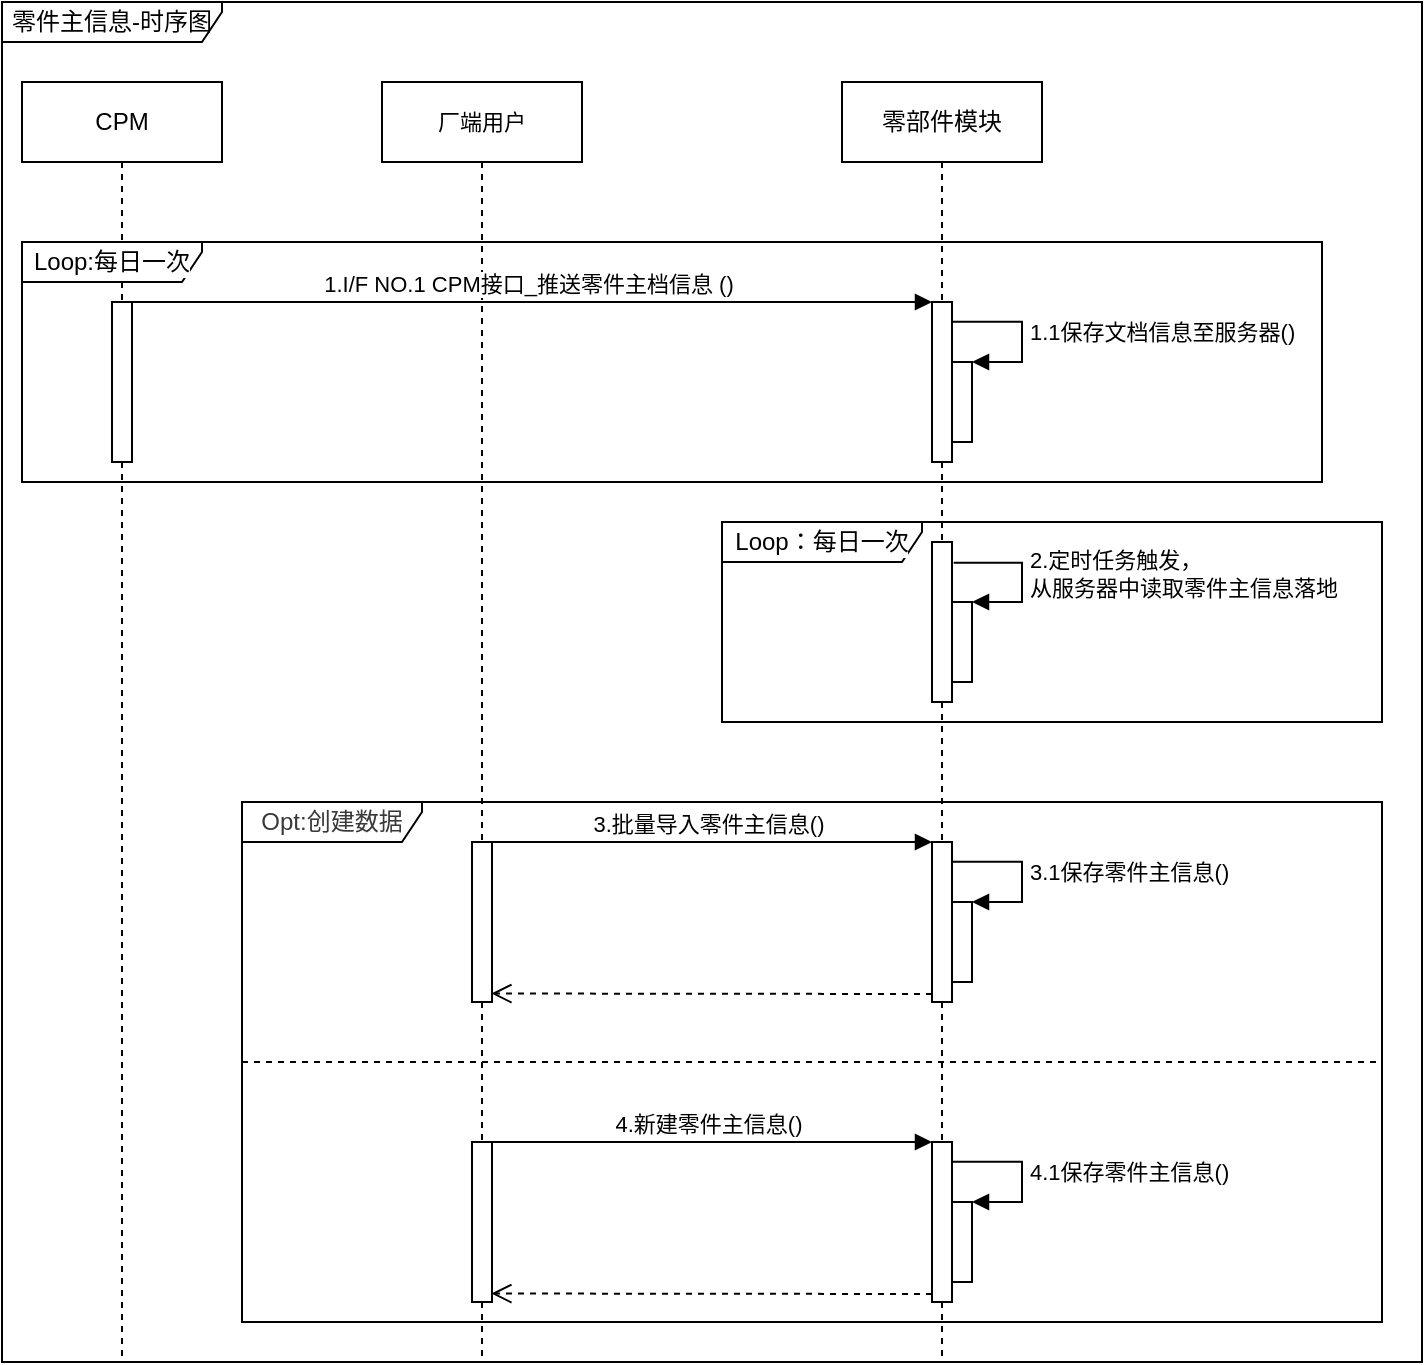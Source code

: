 <mxfile version="16.2.7" type="github" pages="4">
  <diagram id="6bnHpI4cZpsdlI7_PELI" name="时序图">
    <mxGraphModel dx="2377" dy="829" grid="1" gridSize="10" guides="1" tooltips="1" connect="1" arrows="1" fold="1" page="1" pageScale="1" pageWidth="827" pageHeight="1169" math="0" shadow="0">
      <root>
        <mxCell id="0" />
        <mxCell id="1" parent="0" />
        <mxCell id="9qDZQP6KY1lODNuhh0SA-1" value="零部件模块" style="shape=umlLifeline;perimeter=lifelinePerimeter;whiteSpace=wrap;html=1;container=1;collapsible=0;recursiveResize=0;outlineConnect=0;" vertex="1" parent="1">
          <mxGeometry x="320" y="160" width="100" height="640" as="geometry" />
        </mxCell>
        <mxCell id="9qDZQP6KY1lODNuhh0SA-3" value="" style="html=1;points=[];perimeter=orthogonalPerimeter;" vertex="1" parent="9qDZQP6KY1lODNuhh0SA-1">
          <mxGeometry x="45" y="230" width="10" height="80" as="geometry" />
        </mxCell>
        <mxCell id="9qDZQP6KY1lODNuhh0SA-5" value="" style="html=1;points=[];perimeter=orthogonalPerimeter;" vertex="1" parent="9qDZQP6KY1lODNuhh0SA-1">
          <mxGeometry x="55" y="260" width="10" height="40" as="geometry" />
        </mxCell>
        <mxCell id="9qDZQP6KY1lODNuhh0SA-6" value="2.定时任务触发，&lt;br&gt;从服务器中读取零件主信息落地" style="edgeStyle=orthogonalEdgeStyle;html=1;align=left;spacingLeft=2;endArrow=block;rounded=0;entryX=1;entryY=0;exitX=1.083;exitY=0.13;exitDx=0;exitDy=0;exitPerimeter=0;" edge="1" target="9qDZQP6KY1lODNuhh0SA-5" parent="9qDZQP6KY1lODNuhh0SA-1" source="9qDZQP6KY1lODNuhh0SA-3">
          <mxGeometry relative="1" as="geometry">
            <mxPoint x="60" y="240" as="sourcePoint" />
            <Array as="points">
              <mxPoint x="90" y="240" />
              <mxPoint x="90" y="260" />
            </Array>
          </mxGeometry>
        </mxCell>
        <mxCell id="9qDZQP6KY1lODNuhh0SA-12" value="" style="html=1;points=[];perimeter=orthogonalPerimeter;" vertex="1" parent="9qDZQP6KY1lODNuhh0SA-1">
          <mxGeometry x="45" y="380" width="10" height="80" as="geometry" />
        </mxCell>
        <mxCell id="9qDZQP6KY1lODNuhh0SA-15" value="" style="html=1;points=[];perimeter=orthogonalPerimeter;" vertex="1" parent="9qDZQP6KY1lODNuhh0SA-1">
          <mxGeometry x="55" y="410" width="10" height="40" as="geometry" />
        </mxCell>
        <mxCell id="9qDZQP6KY1lODNuhh0SA-16" value="3.1保存零件主信息()" style="edgeStyle=orthogonalEdgeStyle;html=1;align=left;spacingLeft=2;endArrow=block;rounded=0;entryX=1;entryY=0;exitX=1.041;exitY=0.124;exitDx=0;exitDy=0;exitPerimeter=0;" edge="1" target="9qDZQP6KY1lODNuhh0SA-15" parent="9qDZQP6KY1lODNuhh0SA-1" source="9qDZQP6KY1lODNuhh0SA-12">
          <mxGeometry relative="1" as="geometry">
            <mxPoint x="60" y="390" as="sourcePoint" />
            <Array as="points">
              <mxPoint x="90" y="390" />
              <mxPoint x="90" y="410" />
            </Array>
          </mxGeometry>
        </mxCell>
        <mxCell id="9qDZQP6KY1lODNuhh0SA-2" value="&lt;span style=&quot;font-size: 11px ; background-color: rgb(255 , 255 , 255)&quot;&gt;厂端用户&lt;/span&gt;" style="shape=umlLifeline;perimeter=lifelinePerimeter;whiteSpace=wrap;html=1;container=1;collapsible=0;recursiveResize=0;outlineConnect=0;" vertex="1" parent="1">
          <mxGeometry x="90" y="160" width="100" height="640" as="geometry" />
        </mxCell>
        <mxCell id="9qDZQP6KY1lODNuhh0SA-11" value="" style="html=1;points=[];perimeter=orthogonalPerimeter;" vertex="1" parent="9qDZQP6KY1lODNuhh0SA-2">
          <mxGeometry x="45" y="380" width="10" height="80" as="geometry" />
        </mxCell>
        <mxCell id="9qDZQP6KY1lODNuhh0SA-13" value="3.批量导入零件主信息()" style="html=1;verticalAlign=bottom;endArrow=block;entryX=0;entryY=0;rounded=0;" edge="1" target="9qDZQP6KY1lODNuhh0SA-12" parent="1">
          <mxGeometry relative="1" as="geometry">
            <mxPoint x="140" y="540" as="sourcePoint" />
          </mxGeometry>
        </mxCell>
        <mxCell id="9qDZQP6KY1lODNuhh0SA-14" value="" style="html=1;verticalAlign=bottom;endArrow=open;dashed=1;endSize=8;exitX=0;exitY=0.95;rounded=0;entryX=0.967;entryY=0.947;entryDx=0;entryDy=0;entryPerimeter=0;" edge="1" source="9qDZQP6KY1lODNuhh0SA-12" parent="1" target="9qDZQP6KY1lODNuhh0SA-11">
          <mxGeometry relative="1" as="geometry">
            <mxPoint x="140" y="616" as="targetPoint" />
          </mxGeometry>
        </mxCell>
        <mxCell id="9qDZQP6KY1lODNuhh0SA-17" value="" style="html=1;points=[];perimeter=orthogonalPerimeter;" vertex="1" parent="1">
          <mxGeometry x="365" y="690" width="10" height="80" as="geometry" />
        </mxCell>
        <mxCell id="9qDZQP6KY1lODNuhh0SA-18" value="" style="html=1;points=[];perimeter=orthogonalPerimeter;" vertex="1" parent="1">
          <mxGeometry x="375" y="720" width="10" height="40" as="geometry" />
        </mxCell>
        <mxCell id="9qDZQP6KY1lODNuhh0SA-19" value="4.1保存零件主信息()" style="edgeStyle=orthogonalEdgeStyle;html=1;align=left;spacingLeft=2;endArrow=block;rounded=0;entryX=1;entryY=0;exitX=1.041;exitY=0.124;exitDx=0;exitDy=0;exitPerimeter=0;" edge="1" parent="1" source="9qDZQP6KY1lODNuhh0SA-17" target="9qDZQP6KY1lODNuhh0SA-18">
          <mxGeometry relative="1" as="geometry">
            <mxPoint x="60" y="540" as="sourcePoint" />
            <Array as="points">
              <mxPoint x="410" y="700" />
              <mxPoint x="410" y="720" />
            </Array>
          </mxGeometry>
        </mxCell>
        <mxCell id="9qDZQP6KY1lODNuhh0SA-20" value="" style="html=1;points=[];perimeter=orthogonalPerimeter;" vertex="1" parent="1">
          <mxGeometry x="135" y="690" width="10" height="80" as="geometry" />
        </mxCell>
        <mxCell id="9qDZQP6KY1lODNuhh0SA-21" value="4.新建零件主信息()" style="html=1;verticalAlign=bottom;endArrow=block;entryX=0;entryY=0;rounded=0;" edge="1" parent="1" target="9qDZQP6KY1lODNuhh0SA-17">
          <mxGeometry relative="1" as="geometry">
            <mxPoint x="140" y="690" as="sourcePoint" />
          </mxGeometry>
        </mxCell>
        <mxCell id="9qDZQP6KY1lODNuhh0SA-22" value="" style="html=1;verticalAlign=bottom;endArrow=open;dashed=1;endSize=8;exitX=0;exitY=0.95;rounded=0;entryX=0.967;entryY=0.947;entryDx=0;entryDy=0;entryPerimeter=0;" edge="1" parent="1" source="9qDZQP6KY1lODNuhh0SA-17" target="9qDZQP6KY1lODNuhh0SA-20">
          <mxGeometry relative="1" as="geometry">
            <mxPoint x="140" y="766" as="targetPoint" />
          </mxGeometry>
        </mxCell>
        <mxCell id="9qDZQP6KY1lODNuhh0SA-27" value="零件主信息-时序图" style="shape=umlFrame;whiteSpace=wrap;html=1;width=110;height=20;" vertex="1" parent="1">
          <mxGeometry x="-100" y="120" width="710" height="680" as="geometry" />
        </mxCell>
        <mxCell id="NSKzPpxyFT8icQPAhpy8-1" value="" style="html=1;points=[];perimeter=orthogonalPerimeter;" vertex="1" parent="1">
          <mxGeometry x="365" y="270" width="10" height="80" as="geometry" />
        </mxCell>
        <mxCell id="NSKzPpxyFT8icQPAhpy8-2" value="" style="html=1;points=[];perimeter=orthogonalPerimeter;" vertex="1" parent="1">
          <mxGeometry x="375" y="300" width="10" height="40" as="geometry" />
        </mxCell>
        <mxCell id="NSKzPpxyFT8icQPAhpy8-3" value="1.1保存文档信息至服务器()" style="edgeStyle=orthogonalEdgeStyle;html=1;align=left;spacingLeft=2;endArrow=block;rounded=0;entryX=1;entryY=0;exitX=1.041;exitY=0.124;exitDx=0;exitDy=0;exitPerimeter=0;" edge="1" parent="1" source="NSKzPpxyFT8icQPAhpy8-1" target="NSKzPpxyFT8icQPAhpy8-2">
          <mxGeometry relative="1" as="geometry">
            <mxPoint x="60" y="120" as="sourcePoint" />
            <Array as="points">
              <mxPoint x="410" y="280" />
              <mxPoint x="410" y="300" />
            </Array>
          </mxGeometry>
        </mxCell>
        <mxCell id="NSKzPpxyFT8icQPAhpy8-5" value="1.I/F NO.1 CPM接口_推送零件主档信息 ()" style="html=1;verticalAlign=bottom;endArrow=block;entryX=0;entryY=0;rounded=0;" edge="1" parent="1" target="NSKzPpxyFT8icQPAhpy8-1" source="NSKzPpxyFT8icQPAhpy8-7">
          <mxGeometry relative="1" as="geometry">
            <mxPoint x="140" y="270" as="sourcePoint" />
          </mxGeometry>
        </mxCell>
        <mxCell id="NSKzPpxyFT8icQPAhpy8-7" value="CPM" style="shape=umlLifeline;perimeter=lifelinePerimeter;whiteSpace=wrap;html=1;container=1;collapsible=0;recursiveResize=0;outlineConnect=0;labelBackgroundColor=#FFFFFF;fillColor=#FFFFFF;" vertex="1" parent="1">
          <mxGeometry x="-90" y="160" width="100" height="640" as="geometry" />
        </mxCell>
        <mxCell id="NSKzPpxyFT8icQPAhpy8-4" value="" style="html=1;points=[];perimeter=orthogonalPerimeter;" vertex="1" parent="NSKzPpxyFT8icQPAhpy8-7">
          <mxGeometry x="45" y="110" width="10" height="80" as="geometry" />
        </mxCell>
        <mxCell id="_NN9X6couP_DBShU06uS-1" value="Loop：每日一次" style="shape=umlFrame;whiteSpace=wrap;html=1;labelBackgroundColor=#FFFFFF;fillColor=#FFFFFF;width=100;height=20;" vertex="1" parent="1">
          <mxGeometry x="260" y="380" width="330" height="100" as="geometry" />
        </mxCell>
        <mxCell id="_NN9X6couP_DBShU06uS-2" value="Loop:每日一次" style="shape=umlFrame;whiteSpace=wrap;html=1;labelBackgroundColor=#FFFFFF;fillColor=#FFFFFF;width=90;height=20;" vertex="1" parent="1">
          <mxGeometry x="-90" y="240" width="650" height="120" as="geometry" />
        </mxCell>
        <mxCell id="0LydJXx7M0l3ICLnaT1j-2" value="Opt:创建数据" style="shape=umlFrame;whiteSpace=wrap;html=1;labelBackgroundColor=#FFFFFF;fontColor=#393939;fillColor=#FFFFFF;width=90;height=20;" vertex="1" parent="1">
          <mxGeometry x="20" y="520" width="570" height="260" as="geometry" />
        </mxCell>
        <mxCell id="0LydJXx7M0l3ICLnaT1j-3" value="" style="line;strokeWidth=1;fillColor=none;align=left;verticalAlign=middle;spacingTop=-1;spacingLeft=3;spacingRight=3;rotatable=0;labelPosition=right;points=[];portConstraint=eastwest;labelBackgroundColor=#FFFFFF;fontColor=#393939;dashed=1;" vertex="1" parent="1">
          <mxGeometry x="20" y="646" width="570" height="8" as="geometry" />
        </mxCell>
      </root>
    </mxGraphModel>
  </diagram>
  <diagram id="FOFnYMLGnaj3QQaz7xhX" name="定时任务-行为图">
    <mxGraphModel dx="2377" dy="829" grid="1" gridSize="10" guides="1" tooltips="1" connect="1" arrows="1" fold="1" page="1" pageScale="1" pageWidth="827" pageHeight="1169" math="0" shadow="0">
      <root>
        <mxCell id="7OLGIQ1EorespxrLgJ10-0" />
        <mxCell id="7OLGIQ1EorespxrLgJ10-1" parent="7OLGIQ1EorespxrLgJ10-0" />
        <mxCell id="IHvkTjEI3uxPASRba5FX-0" value="领域层-零件基础原子服务" style="shape=umlLifeline;perimeter=lifelinePerimeter;whiteSpace=wrap;html=1;container=1;collapsible=0;recursiveResize=0;outlineConnect=0;labelBackgroundColor=#FFFFFF;fillColor=#FFFFFF;" vertex="1" parent="7OLGIQ1EorespxrLgJ10-1">
          <mxGeometry x="660" y="160" width="100" height="480" as="geometry" />
        </mxCell>
        <mxCell id="THMdplnS1te3H137m6_t-13" value="" style="html=1;points=[];perimeter=orthogonalPerimeter;labelBackgroundColor=#FFFFFF;fillColor=#FFFFFF;" vertex="1" parent="IHvkTjEI3uxPASRba5FX-0">
          <mxGeometry x="45" y="345" width="10" height="80" as="geometry" />
        </mxCell>
        <mxCell id="THMdplnS1te3H137m6_t-16" value="" style="html=1;points=[];perimeter=orthogonalPerimeter;labelBackgroundColor=#FFFFFF;fillColor=#FFFFFF;" vertex="1" parent="IHvkTjEI3uxPASRba5FX-0">
          <mxGeometry x="55" y="375" width="10" height="40" as="geometry" />
        </mxCell>
        <mxCell id="THMdplnS1te3H137m6_t-17" value="2.2.1保存零件信息()" style="edgeStyle=orthogonalEdgeStyle;html=1;align=left;spacingLeft=2;endArrow=block;rounded=0;entryX=1;entryY=0;exitX=1.018;exitY=0.143;exitDx=0;exitDy=0;exitPerimeter=0;" edge="1" target="THMdplnS1te3H137m6_t-16" parent="IHvkTjEI3uxPASRba5FX-0" source="THMdplnS1te3H137m6_t-13">
          <mxGeometry relative="1" as="geometry">
            <mxPoint x="60" y="355" as="sourcePoint" />
            <Array as="points">
              <mxPoint x="55" y="355" />
              <mxPoint x="90" y="355" />
              <mxPoint x="90" y="375" />
            </Array>
          </mxGeometry>
        </mxCell>
        <mxCell id="IHvkTjEI3uxPASRba5FX-1" value="应用层-零部件聚合服务" style="shape=umlLifeline;perimeter=lifelinePerimeter;whiteSpace=wrap;html=1;container=1;collapsible=0;recursiveResize=0;outlineConnect=0;labelBackgroundColor=#FFFFFF;fillColor=#FFFFFF;" vertex="1" parent="7OLGIQ1EorespxrLgJ10-1">
          <mxGeometry x="500" y="160" width="100" height="480" as="geometry" />
        </mxCell>
        <mxCell id="IHvkTjEI3uxPASRba5FX-6" value="" style="html=1;points=[];perimeter=orthogonalPerimeter;labelBackgroundColor=#FFFFFF;fillColor=#FFFFFF;" vertex="1" parent="IHvkTjEI3uxPASRba5FX-1">
          <mxGeometry x="45" y="100" width="10" height="90" as="geometry" />
        </mxCell>
        <mxCell id="THMdplnS1te3H137m6_t-8" value="" style="html=1;points=[];perimeter=orthogonalPerimeter;labelBackgroundColor=#FFFFFF;fillColor=#FFFFFF;" vertex="1" parent="IHvkTjEI3uxPASRba5FX-1">
          <mxGeometry x="45" y="250" width="10" height="190" as="geometry" />
        </mxCell>
        <mxCell id="THMdplnS1te3H137m6_t-9" value="" style="html=1;points=[];perimeter=orthogonalPerimeter;labelBackgroundColor=#FFFFFF;fillColor=#FFFFFF;" vertex="1" parent="IHvkTjEI3uxPASRba5FX-1">
          <mxGeometry x="55" y="130" width="10" height="40" as="geometry" />
        </mxCell>
        <mxCell id="THMdplnS1te3H137m6_t-10" value="1.1保存文件" style="edgeStyle=orthogonalEdgeStyle;html=1;align=left;spacingLeft=2;endArrow=block;rounded=0;entryX=1;entryY=0;exitX=1.014;exitY=0.108;exitDx=0;exitDy=0;exitPerimeter=0;" edge="1" target="THMdplnS1te3H137m6_t-9" parent="IHvkTjEI3uxPASRba5FX-1" source="IHvkTjEI3uxPASRba5FX-6">
          <mxGeometry relative="1" as="geometry">
            <mxPoint x="60" y="110" as="sourcePoint" />
            <Array as="points">
              <mxPoint x="90" y="110" />
              <mxPoint x="90" y="130" />
            </Array>
          </mxGeometry>
        </mxCell>
        <mxCell id="THMdplnS1te3H137m6_t-11" value="" style="html=1;points=[];perimeter=orthogonalPerimeter;labelBackgroundColor=#FFFFFF;fillColor=#FFFFFF;" vertex="1" parent="IHvkTjEI3uxPASRba5FX-1">
          <mxGeometry x="55" y="280" width="10" height="40" as="geometry" />
        </mxCell>
        <mxCell id="THMdplnS1te3H137m6_t-12" value="2.1文件读取，校验数据()" style="edgeStyle=orthogonalEdgeStyle;html=1;align=left;spacingLeft=2;endArrow=block;rounded=0;entryX=1;entryY=0;exitX=1.033;exitY=0.088;exitDx=0;exitDy=0;exitPerimeter=0;" edge="1" target="THMdplnS1te3H137m6_t-11" parent="IHvkTjEI3uxPASRba5FX-1" source="THMdplnS1te3H137m6_t-8">
          <mxGeometry relative="1" as="geometry">
            <mxPoint x="60" y="260" as="sourcePoint" />
            <Array as="points">
              <mxPoint x="90" y="260" />
              <mxPoint x="90" y="280" />
            </Array>
          </mxGeometry>
        </mxCell>
        <mxCell id="IHvkTjEI3uxPASRba5FX-2" value="接口-BFF服务" style="shape=umlLifeline;perimeter=lifelinePerimeter;whiteSpace=wrap;html=1;container=1;collapsible=0;recursiveResize=0;outlineConnect=0;labelBackgroundColor=#FFFFFF;fillColor=#FFFFFF;" vertex="1" parent="7OLGIQ1EorespxrLgJ10-1">
          <mxGeometry x="330" y="160" width="100" height="480" as="geometry" />
        </mxCell>
        <mxCell id="IHvkTjEI3uxPASRba5FX-3" value="零部件前端" style="shape=umlLifeline;perimeter=lifelinePerimeter;whiteSpace=wrap;html=1;container=1;collapsible=0;recursiveResize=0;outlineConnect=0;labelBackgroundColor=#FFFFFF;fillColor=#FFFFFF;" vertex="1" parent="7OLGIQ1EorespxrLgJ10-1">
          <mxGeometry x="150" y="160" width="100" height="480" as="geometry" />
        </mxCell>
        <mxCell id="IHvkTjEI3uxPASRba5FX-4" value="CPM" style="shape=umlLifeline;perimeter=lifelinePerimeter;whiteSpace=wrap;html=1;container=1;collapsible=0;recursiveResize=0;outlineConnect=0;labelBackgroundColor=#FFFFFF;fillColor=#FFFFFF;" vertex="1" parent="7OLGIQ1EorespxrLgJ10-1">
          <mxGeometry x="-20" y="160" width="100" height="480" as="geometry" />
        </mxCell>
        <mxCell id="IHvkTjEI3uxPASRba5FX-5" value="" style="html=1;points=[];perimeter=orthogonalPerimeter;labelBackgroundColor=#FFFFFF;fillColor=#FFFFFF;" vertex="1" parent="IHvkTjEI3uxPASRba5FX-4">
          <mxGeometry x="45" y="100" width="10" height="80" as="geometry" />
        </mxCell>
        <mxCell id="IHvkTjEI3uxPASRba5FX-7" value="1.I/F NO.1 CPM接口_零件主档信息获取 ()" style="html=1;verticalAlign=bottom;endArrow=block;entryX=0;entryY=0;rounded=0;" edge="1" target="IHvkTjEI3uxPASRba5FX-6" parent="7OLGIQ1EorespxrLgJ10-1">
          <mxGeometry relative="1" as="geometry">
            <mxPoint x="30" y="260" as="sourcePoint" />
          </mxGeometry>
        </mxCell>
        <mxCell id="THMdplnS1te3H137m6_t-14" value="2.2保存零件主信息()" style="html=1;verticalAlign=bottom;endArrow=block;entryX=0;entryY=0;rounded=0;" edge="1" target="THMdplnS1te3H137m6_t-13" parent="7OLGIQ1EorespxrLgJ10-1">
          <mxGeometry relative="1" as="geometry">
            <mxPoint x="556" y="505" as="sourcePoint" />
          </mxGeometry>
        </mxCell>
        <mxCell id="THMdplnS1te3H137m6_t-15" value="" style="html=1;verticalAlign=bottom;endArrow=open;dashed=1;endSize=8;exitX=0;exitY=0.95;rounded=0;" edge="1" parent="7OLGIQ1EorespxrLgJ10-1">
          <mxGeometry relative="1" as="geometry">
            <mxPoint x="556" y="584" as="targetPoint" />
            <mxPoint x="705" y="584" as="sourcePoint" />
          </mxGeometry>
        </mxCell>
        <mxCell id="THMdplnS1te3H137m6_t-18" value="loop:每日一次" style="shape=umlFrame;whiteSpace=wrap;html=1;labelBackgroundColor=#FFFFFF;fillColor=#FFFFFF;width=90;height=20;" vertex="1" parent="7OLGIQ1EorespxrLgJ10-1">
          <mxGeometry x="-40" y="220" width="700" height="150" as="geometry" />
        </mxCell>
        <mxCell id="THMdplnS1te3H137m6_t-19" value="loop:每日一次" style="shape=umlFrame;whiteSpace=wrap;html=1;labelBackgroundColor=#FFFFFF;fillColor=#FFFFFF;width=90;height=20;" vertex="1" parent="7OLGIQ1EorespxrLgJ10-1">
          <mxGeometry x="440" y="400" width="430" height="210" as="geometry" />
        </mxCell>
        <mxCell id="THMdplnS1te3H137m6_t-20" value="定时任务-时序图" style="shape=umlFrame;whiteSpace=wrap;html=1;labelBackgroundColor=#FFFFFF;fillColor=#FFFFFF;width=100;height=20;" vertex="1" parent="7OLGIQ1EorespxrLgJ10-1">
          <mxGeometry x="-50" y="130" width="930" height="510" as="geometry" />
        </mxCell>
      </root>
    </mxGraphModel>
  </diagram>
  <diagram id="dGG8FJd8N7IwFIvMK75r" name="事件图">
    <mxGraphModel dx="1550" dy="829" grid="1" gridSize="10" guides="1" tooltips="1" connect="1" arrows="1" fold="1" page="1" pageScale="1" pageWidth="827" pageHeight="1169" math="0" shadow="0">
      <root>
        <mxCell id="RU_HmeFV_STFyEm7z6BS-0" />
        <mxCell id="RU_HmeFV_STFyEm7z6BS-1" parent="RU_HmeFV_STFyEm7z6BS-0" />
        <mxCell id="lbbkt6ud14LIMOGIBFS7-0" value="" style="whiteSpace=wrap;html=1;fillColor=#B9E0A5;" vertex="1" parent="RU_HmeFV_STFyEm7z6BS-1">
          <mxGeometry x="120" y="330" width="330" height="160" as="geometry" />
        </mxCell>
        <mxCell id="lbbkt6ud14LIMOGIBFS7-1" value="已创建" style="whiteSpace=wrap;html=1;fillColor=#FFFFFF;" vertex="1" parent="RU_HmeFV_STFyEm7z6BS-1">
          <mxGeometry x="270" y="390" width="120" height="60" as="geometry" />
        </mxCell>
        <mxCell id="lbbkt6ud14LIMOGIBFS7-6" value="新建" style="html=1;verticalAlign=bottom;endArrow=block;rounded=0;entryX=0;entryY=0.5;entryDx=0;entryDy=0;" edge="1" parent="RU_HmeFV_STFyEm7z6BS-1" target="lbbkt6ud14LIMOGIBFS7-1">
          <mxGeometry width="80" relative="1" as="geometry">
            <mxPoint x="120" y="419.5" as="sourcePoint" />
            <mxPoint x="200" y="419.5" as="targetPoint" />
          </mxGeometry>
        </mxCell>
      </root>
    </mxGraphModel>
  </diagram>
  <diagram id="fTKao5kH5AFAM4wwmsIB" name="聚合根">
    <mxGraphModel dx="1292" dy="691" grid="1" gridSize="10" guides="1" tooltips="1" connect="1" arrows="1" fold="1" page="1" pageScale="1" pageWidth="827" pageHeight="1169" math="0" shadow="0">
      <root>
        <mxCell id="7-ZAPzwOO9HuGMdEz8zF-0" />
        <mxCell id="7-ZAPzwOO9HuGMdEz8zF-1" parent="7-ZAPzwOO9HuGMdEz8zF-0" />
        <mxCell id="ujMnchfc8mpm0ilcwJpV-10" value="【基础设置】零件主信息" style="shape=table;startSize=30;container=1;collapsible=1;childLayout=tableLayout;fixedRows=1;rowLines=0;fontStyle=1;align=center;resizeLast=1;fillColor=#7DCDFC;" vertex="1" parent="7-ZAPzwOO9HuGMdEz8zF-1">
          <mxGeometry x="360" y="320" width="180" height="240" as="geometry" />
        </mxCell>
        <mxCell id="ujMnchfc8mpm0ilcwJpV-11" value="" style="shape=tableRow;horizontal=0;startSize=0;swimlaneHead=0;swimlaneBody=0;fillColor=#7DCDFC;collapsible=0;dropTarget=0;points=[[0,0.5],[1,0.5]];portConstraint=eastwest;top=0;left=0;right=0;bottom=1;" vertex="1" parent="ujMnchfc8mpm0ilcwJpV-10">
          <mxGeometry y="30" width="180" height="30" as="geometry" />
        </mxCell>
        <mxCell id="ujMnchfc8mpm0ilcwJpV-12" value="PK" style="shape=partialRectangle;connectable=0;fillColor=#7DCDFC;top=0;left=0;bottom=0;right=0;fontStyle=1;overflow=hidden;" vertex="1" parent="ujMnchfc8mpm0ilcwJpV-11">
          <mxGeometry width="30" height="30" as="geometry">
            <mxRectangle width="30" height="30" as="alternateBounds" />
          </mxGeometry>
        </mxCell>
        <mxCell id="ujMnchfc8mpm0ilcwJpV-13" value="id" style="shape=partialRectangle;connectable=0;fillColor=#7DCDFC;top=0;left=0;bottom=0;right=0;align=left;spacingLeft=6;fontStyle=1;overflow=hidden;" vertex="1" parent="ujMnchfc8mpm0ilcwJpV-11">
          <mxGeometry x="30" width="150" height="30" as="geometry">
            <mxRectangle width="150" height="30" as="alternateBounds" />
          </mxGeometry>
        </mxCell>
        <mxCell id="ujMnchfc8mpm0ilcwJpV-14" value="" style="shape=tableRow;horizontal=0;startSize=0;swimlaneHead=0;swimlaneBody=0;fillColor=#7DCDFC;collapsible=0;dropTarget=0;points=[[0,0.5],[1,0.5]];portConstraint=eastwest;top=0;left=0;right=0;bottom=0;" vertex="1" parent="ujMnchfc8mpm0ilcwJpV-10">
          <mxGeometry y="60" width="180" height="30" as="geometry" />
        </mxCell>
        <mxCell id="ujMnchfc8mpm0ilcwJpV-15" value="" style="shape=partialRectangle;connectable=0;fillColor=#7DCDFC;top=0;left=0;bottom=0;right=0;editable=1;overflow=hidden;" vertex="1" parent="ujMnchfc8mpm0ilcwJpV-14">
          <mxGeometry width="30" height="30" as="geometry">
            <mxRectangle width="30" height="30" as="alternateBounds" />
          </mxGeometry>
        </mxCell>
        <mxCell id="ujMnchfc8mpm0ilcwJpV-16" value="零件编号" style="shape=partialRectangle;connectable=0;fillColor=#7DCDFC;top=0;left=0;bottom=0;right=0;align=left;spacingLeft=6;overflow=hidden;" vertex="1" parent="ujMnchfc8mpm0ilcwJpV-14">
          <mxGeometry x="30" width="150" height="30" as="geometry">
            <mxRectangle width="150" height="30" as="alternateBounds" />
          </mxGeometry>
        </mxCell>
        <mxCell id="ujMnchfc8mpm0ilcwJpV-17" value="" style="shape=tableRow;horizontal=0;startSize=0;swimlaneHead=0;swimlaneBody=0;fillColor=#7DCDFC;collapsible=0;dropTarget=0;points=[[0,0.5],[1,0.5]];portConstraint=eastwest;top=0;left=0;right=0;bottom=0;" vertex="1" parent="ujMnchfc8mpm0ilcwJpV-10">
          <mxGeometry y="90" width="180" height="30" as="geometry" />
        </mxCell>
        <mxCell id="ujMnchfc8mpm0ilcwJpV-18" value="" style="shape=partialRectangle;connectable=0;fillColor=#7DCDFC;top=0;left=0;bottom=0;right=0;editable=1;overflow=hidden;" vertex="1" parent="ujMnchfc8mpm0ilcwJpV-17">
          <mxGeometry width="30" height="30" as="geometry">
            <mxRectangle width="30" height="30" as="alternateBounds" />
          </mxGeometry>
        </mxCell>
        <mxCell id="ujMnchfc8mpm0ilcwJpV-19" value="零件名称    " style="shape=partialRectangle;connectable=0;fillColor=#7DCDFC;top=0;left=0;bottom=0;right=0;align=left;spacingLeft=6;overflow=hidden;" vertex="1" parent="ujMnchfc8mpm0ilcwJpV-17">
          <mxGeometry x="30" width="150" height="30" as="geometry">
            <mxRectangle width="150" height="30" as="alternateBounds" />
          </mxGeometry>
        </mxCell>
        <mxCell id="ujMnchfc8mpm0ilcwJpV-20" style="shape=tableRow;horizontal=0;startSize=0;swimlaneHead=0;swimlaneBody=0;fillColor=#7DCDFC;collapsible=0;dropTarget=0;points=[[0,0.5],[1,0.5]];portConstraint=eastwest;top=0;left=0;right=0;bottom=0;" vertex="1" parent="ujMnchfc8mpm0ilcwJpV-10">
          <mxGeometry y="120" width="180" height="30" as="geometry" />
        </mxCell>
        <mxCell id="ujMnchfc8mpm0ilcwJpV-21" style="shape=partialRectangle;connectable=0;fillColor=#7DCDFC;top=0;left=0;bottom=0;right=0;editable=1;overflow=hidden;" vertex="1" parent="ujMnchfc8mpm0ilcwJpV-20">
          <mxGeometry width="30" height="30" as="geometry">
            <mxRectangle width="30" height="30" as="alternateBounds" />
          </mxGeometry>
        </mxCell>
        <mxCell id="ujMnchfc8mpm0ilcwJpV-22" value="零件分类" style="shape=partialRectangle;connectable=0;fillColor=#7DCDFC;top=0;left=0;bottom=0;right=0;align=left;spacingLeft=6;overflow=hidden;" vertex="1" parent="ujMnchfc8mpm0ilcwJpV-20">
          <mxGeometry x="30" width="150" height="30" as="geometry">
            <mxRectangle width="150" height="30" as="alternateBounds" />
          </mxGeometry>
        </mxCell>
        <mxCell id="ujMnchfc8mpm0ilcwJpV-29" style="shape=tableRow;horizontal=0;startSize=0;swimlaneHead=0;swimlaneBody=0;fillColor=#7DCDFC;collapsible=0;dropTarget=0;points=[[0,0.5],[1,0.5]];portConstraint=eastwest;top=0;left=0;right=0;bottom=0;" vertex="1" parent="ujMnchfc8mpm0ilcwJpV-10">
          <mxGeometry y="150" width="180" height="30" as="geometry" />
        </mxCell>
        <mxCell id="ujMnchfc8mpm0ilcwJpV-30" style="shape=partialRectangle;connectable=0;fillColor=#7DCDFC;top=0;left=0;bottom=0;right=0;editable=1;overflow=hidden;" vertex="1" parent="ujMnchfc8mpm0ilcwJpV-29">
          <mxGeometry width="30" height="30" as="geometry">
            <mxRectangle width="30" height="30" as="alternateBounds" />
          </mxGeometry>
        </mxCell>
        <mxCell id="ujMnchfc8mpm0ilcwJpV-31" value="库存数" style="shape=partialRectangle;connectable=0;fillColor=#7DCDFC;top=0;left=0;bottom=0;right=0;align=left;spacingLeft=6;overflow=hidden;" vertex="1" parent="ujMnchfc8mpm0ilcwJpV-29">
          <mxGeometry x="30" width="150" height="30" as="geometry">
            <mxRectangle width="150" height="30" as="alternateBounds" />
          </mxGeometry>
        </mxCell>
        <mxCell id="ujMnchfc8mpm0ilcwJpV-32" style="shape=tableRow;horizontal=0;startSize=0;swimlaneHead=0;swimlaneBody=0;fillColor=#7DCDFC;collapsible=0;dropTarget=0;points=[[0,0.5],[1,0.5]];portConstraint=eastwest;top=0;left=0;right=0;bottom=0;" vertex="1" parent="ujMnchfc8mpm0ilcwJpV-10">
          <mxGeometry y="180" width="180" height="30" as="geometry" />
        </mxCell>
        <mxCell id="ujMnchfc8mpm0ilcwJpV-33" style="shape=partialRectangle;connectable=0;fillColor=#7DCDFC;top=0;left=0;bottom=0;right=0;editable=1;overflow=hidden;" vertex="1" parent="ujMnchfc8mpm0ilcwJpV-32">
          <mxGeometry width="30" height="30" as="geometry">
            <mxRectangle width="30" height="30" as="alternateBounds" />
          </mxGeometry>
        </mxCell>
        <mxCell id="ujMnchfc8mpm0ilcwJpV-34" value="零售价" style="shape=partialRectangle;connectable=0;fillColor=#7DCDFC;top=0;left=0;bottom=0;right=0;align=left;spacingLeft=6;overflow=hidden;" vertex="1" parent="ujMnchfc8mpm0ilcwJpV-32">
          <mxGeometry x="30" width="150" height="30" as="geometry">
            <mxRectangle width="150" height="30" as="alternateBounds" />
          </mxGeometry>
        </mxCell>
        <mxCell id="ujMnchfc8mpm0ilcwJpV-35" style="shape=tableRow;horizontal=0;startSize=0;swimlaneHead=0;swimlaneBody=0;fillColor=#7DCDFC;collapsible=0;dropTarget=0;points=[[0,0.5],[1,0.5]];portConstraint=eastwest;top=0;left=0;right=0;bottom=0;" vertex="1" parent="ujMnchfc8mpm0ilcwJpV-10">
          <mxGeometry y="210" width="180" height="30" as="geometry" />
        </mxCell>
        <mxCell id="ujMnchfc8mpm0ilcwJpV-36" style="shape=partialRectangle;connectable=0;fillColor=#7DCDFC;top=0;left=0;bottom=0;right=0;editable=1;overflow=hidden;" vertex="1" parent="ujMnchfc8mpm0ilcwJpV-35">
          <mxGeometry width="30" height="30" as="geometry">
            <mxRectangle width="30" height="30" as="alternateBounds" />
          </mxGeometry>
        </mxCell>
        <mxCell id="ujMnchfc8mpm0ilcwJpV-37" value="采购价" style="shape=partialRectangle;connectable=0;fillColor=#7DCDFC;top=0;left=0;bottom=0;right=0;align=left;spacingLeft=6;overflow=hidden;" vertex="1" parent="ujMnchfc8mpm0ilcwJpV-35">
          <mxGeometry x="30" width="150" height="30" as="geometry">
            <mxRectangle width="150" height="30" as="alternateBounds" />
          </mxGeometry>
        </mxCell>
        <mxCell id="8d-5phC_stLCoWwtOvVK-0" value="【CPM】零件信息" style="shape=table;startSize=30;container=1;collapsible=1;childLayout=tableLayout;fixedRows=1;rowLines=0;fontStyle=1;align=center;resizeLast=1;fillColor=#00BB00;" vertex="1" parent="7-ZAPzwOO9HuGMdEz8zF-1">
          <mxGeometry x="90" y="400" width="180" height="240" as="geometry" />
        </mxCell>
        <mxCell id="8d-5phC_stLCoWwtOvVK-1" value="" style="shape=tableRow;horizontal=0;startSize=0;swimlaneHead=0;swimlaneBody=0;fillColor=#00BB00;collapsible=0;dropTarget=0;points=[[0,0.5],[1,0.5]];portConstraint=eastwest;top=0;left=0;right=0;bottom=1;" vertex="1" parent="8d-5phC_stLCoWwtOvVK-0">
          <mxGeometry y="30" width="180" height="30" as="geometry" />
        </mxCell>
        <mxCell id="8d-5phC_stLCoWwtOvVK-2" value="PK" style="shape=partialRectangle;connectable=0;fillColor=#00BB00;top=0;left=0;bottom=0;right=0;fontStyle=1;overflow=hidden;" vertex="1" parent="8d-5phC_stLCoWwtOvVK-1">
          <mxGeometry width="30" height="30" as="geometry">
            <mxRectangle width="30" height="30" as="alternateBounds" />
          </mxGeometry>
        </mxCell>
        <mxCell id="8d-5phC_stLCoWwtOvVK-3" value="id" style="shape=partialRectangle;connectable=0;fillColor=#00BB00;top=0;left=0;bottom=0;right=0;align=left;spacingLeft=6;fontStyle=1;overflow=hidden;" vertex="1" parent="8d-5phC_stLCoWwtOvVK-1">
          <mxGeometry x="30" width="150" height="30" as="geometry">
            <mxRectangle width="150" height="30" as="alternateBounds" />
          </mxGeometry>
        </mxCell>
        <mxCell id="8d-5phC_stLCoWwtOvVK-4" value="" style="shape=tableRow;horizontal=0;startSize=0;swimlaneHead=0;swimlaneBody=0;fillColor=#00BB00;collapsible=0;dropTarget=0;points=[[0,0.5],[1,0.5]];portConstraint=eastwest;top=0;left=0;right=0;bottom=0;" vertex="1" parent="8d-5phC_stLCoWwtOvVK-0">
          <mxGeometry y="60" width="180" height="30" as="geometry" />
        </mxCell>
        <mxCell id="8d-5phC_stLCoWwtOvVK-5" value="" style="shape=partialRectangle;connectable=0;fillColor=#00BB00;top=0;left=0;bottom=0;right=0;editable=1;overflow=hidden;" vertex="1" parent="8d-5phC_stLCoWwtOvVK-4">
          <mxGeometry width="30" height="30" as="geometry">
            <mxRectangle width="30" height="30" as="alternateBounds" />
          </mxGeometry>
        </mxCell>
        <mxCell id="8d-5phC_stLCoWwtOvVK-6" value="零件编号" style="shape=partialRectangle;connectable=0;fillColor=#00BB00;top=0;left=0;bottom=0;right=0;align=left;spacingLeft=6;overflow=hidden;" vertex="1" parent="8d-5phC_stLCoWwtOvVK-4">
          <mxGeometry x="30" width="150" height="30" as="geometry">
            <mxRectangle width="150" height="30" as="alternateBounds" />
          </mxGeometry>
        </mxCell>
        <mxCell id="8d-5phC_stLCoWwtOvVK-7" value="" style="shape=tableRow;horizontal=0;startSize=0;swimlaneHead=0;swimlaneBody=0;fillColor=#00BB00;collapsible=0;dropTarget=0;points=[[0,0.5],[1,0.5]];portConstraint=eastwest;top=0;left=0;right=0;bottom=0;" vertex="1" parent="8d-5phC_stLCoWwtOvVK-0">
          <mxGeometry y="90" width="180" height="30" as="geometry" />
        </mxCell>
        <mxCell id="8d-5phC_stLCoWwtOvVK-8" value="" style="shape=partialRectangle;connectable=0;fillColor=#00BB00;top=0;left=0;bottom=0;right=0;editable=1;overflow=hidden;" vertex="1" parent="8d-5phC_stLCoWwtOvVK-7">
          <mxGeometry width="30" height="30" as="geometry">
            <mxRectangle width="30" height="30" as="alternateBounds" />
          </mxGeometry>
        </mxCell>
        <mxCell id="8d-5phC_stLCoWwtOvVK-9" value="零件名称    " style="shape=partialRectangle;connectable=0;fillColor=#00BB00;top=0;left=0;bottom=0;right=0;align=left;spacingLeft=6;overflow=hidden;" vertex="1" parent="8d-5phC_stLCoWwtOvVK-7">
          <mxGeometry x="30" width="150" height="30" as="geometry">
            <mxRectangle width="150" height="30" as="alternateBounds" />
          </mxGeometry>
        </mxCell>
        <mxCell id="8d-5phC_stLCoWwtOvVK-10" style="shape=tableRow;horizontal=0;startSize=0;swimlaneHead=0;swimlaneBody=0;fillColor=#00BB00;collapsible=0;dropTarget=0;points=[[0,0.5],[1,0.5]];portConstraint=eastwest;top=0;left=0;right=0;bottom=0;" vertex="1" parent="8d-5phC_stLCoWwtOvVK-0">
          <mxGeometry y="120" width="180" height="30" as="geometry" />
        </mxCell>
        <mxCell id="8d-5phC_stLCoWwtOvVK-11" style="shape=partialRectangle;connectable=0;fillColor=#00BB00;top=0;left=0;bottom=0;right=0;editable=1;overflow=hidden;" vertex="1" parent="8d-5phC_stLCoWwtOvVK-10">
          <mxGeometry width="30" height="30" as="geometry">
            <mxRectangle width="30" height="30" as="alternateBounds" />
          </mxGeometry>
        </mxCell>
        <mxCell id="8d-5phC_stLCoWwtOvVK-12" value="零件分类" style="shape=partialRectangle;connectable=0;fillColor=#00BB00;top=0;left=0;bottom=0;right=0;align=left;spacingLeft=6;overflow=hidden;" vertex="1" parent="8d-5phC_stLCoWwtOvVK-10">
          <mxGeometry x="30" width="150" height="30" as="geometry">
            <mxRectangle width="150" height="30" as="alternateBounds" />
          </mxGeometry>
        </mxCell>
        <mxCell id="8d-5phC_stLCoWwtOvVK-13" style="shape=tableRow;horizontal=0;startSize=0;swimlaneHead=0;swimlaneBody=0;fillColor=#00BB00;collapsible=0;dropTarget=0;points=[[0,0.5],[1,0.5]];portConstraint=eastwest;top=0;left=0;right=0;bottom=0;" vertex="1" parent="8d-5phC_stLCoWwtOvVK-0">
          <mxGeometry y="150" width="180" height="30" as="geometry" />
        </mxCell>
        <mxCell id="8d-5phC_stLCoWwtOvVK-14" style="shape=partialRectangle;connectable=0;fillColor=#00BB00;top=0;left=0;bottom=0;right=0;editable=1;overflow=hidden;" vertex="1" parent="8d-5phC_stLCoWwtOvVK-13">
          <mxGeometry width="30" height="30" as="geometry">
            <mxRectangle width="30" height="30" as="alternateBounds" />
          </mxGeometry>
        </mxCell>
        <mxCell id="8d-5phC_stLCoWwtOvVK-15" value="库存数" style="shape=partialRectangle;connectable=0;fillColor=#00BB00;top=0;left=0;bottom=0;right=0;align=left;spacingLeft=6;overflow=hidden;" vertex="1" parent="8d-5phC_stLCoWwtOvVK-13">
          <mxGeometry x="30" width="150" height="30" as="geometry">
            <mxRectangle width="150" height="30" as="alternateBounds" />
          </mxGeometry>
        </mxCell>
        <mxCell id="8d-5phC_stLCoWwtOvVK-16" style="shape=tableRow;horizontal=0;startSize=0;swimlaneHead=0;swimlaneBody=0;fillColor=#00BB00;collapsible=0;dropTarget=0;points=[[0,0.5],[1,0.5]];portConstraint=eastwest;top=0;left=0;right=0;bottom=0;" vertex="1" parent="8d-5phC_stLCoWwtOvVK-0">
          <mxGeometry y="180" width="180" height="30" as="geometry" />
        </mxCell>
        <mxCell id="8d-5phC_stLCoWwtOvVK-17" style="shape=partialRectangle;connectable=0;fillColor=#00BB00;top=0;left=0;bottom=0;right=0;editable=1;overflow=hidden;" vertex="1" parent="8d-5phC_stLCoWwtOvVK-16">
          <mxGeometry width="30" height="30" as="geometry">
            <mxRectangle width="30" height="30" as="alternateBounds" />
          </mxGeometry>
        </mxCell>
        <mxCell id="8d-5phC_stLCoWwtOvVK-18" value="零售价" style="shape=partialRectangle;connectable=0;fillColor=#00BB00;top=0;left=0;bottom=0;right=0;align=left;spacingLeft=6;overflow=hidden;" vertex="1" parent="8d-5phC_stLCoWwtOvVK-16">
          <mxGeometry x="30" width="150" height="30" as="geometry">
            <mxRectangle width="150" height="30" as="alternateBounds" />
          </mxGeometry>
        </mxCell>
        <mxCell id="8d-5phC_stLCoWwtOvVK-19" style="shape=tableRow;horizontal=0;startSize=0;swimlaneHead=0;swimlaneBody=0;fillColor=#00BB00;collapsible=0;dropTarget=0;points=[[0,0.5],[1,0.5]];portConstraint=eastwest;top=0;left=0;right=0;bottom=0;" vertex="1" parent="8d-5phC_stLCoWwtOvVK-0">
          <mxGeometry y="210" width="180" height="30" as="geometry" />
        </mxCell>
        <mxCell id="8d-5phC_stLCoWwtOvVK-20" style="shape=partialRectangle;connectable=0;fillColor=#00BB00;top=0;left=0;bottom=0;right=0;editable=1;overflow=hidden;" vertex="1" parent="8d-5phC_stLCoWwtOvVK-19">
          <mxGeometry width="30" height="30" as="geometry">
            <mxRectangle width="30" height="30" as="alternateBounds" />
          </mxGeometry>
        </mxCell>
        <mxCell id="8d-5phC_stLCoWwtOvVK-21" value="采购价" style="shape=partialRectangle;connectable=0;fillColor=#00BB00;top=0;left=0;bottom=0;right=0;align=left;spacingLeft=6;overflow=hidden;" vertex="1" parent="8d-5phC_stLCoWwtOvVK-19">
          <mxGeometry x="30" width="150" height="30" as="geometry">
            <mxRectangle width="150" height="30" as="alternateBounds" />
          </mxGeometry>
        </mxCell>
      </root>
    </mxGraphModel>
  </diagram>
</mxfile>
